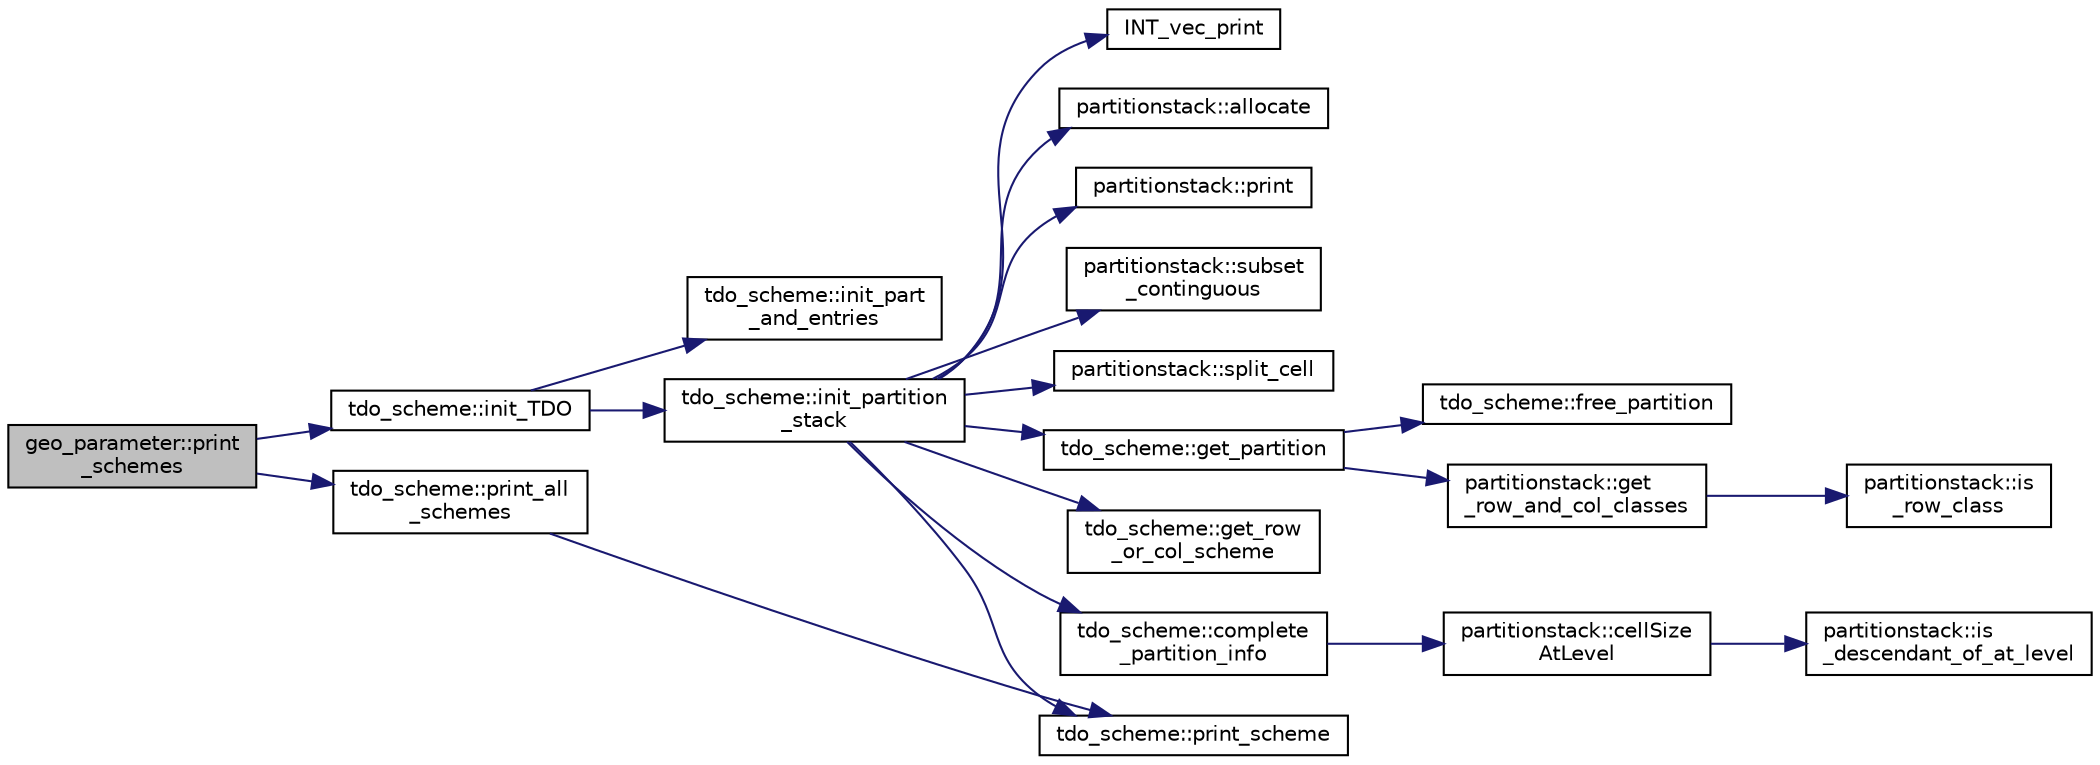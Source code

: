 digraph "geo_parameter::print_schemes"
{
  edge [fontname="Helvetica",fontsize="10",labelfontname="Helvetica",labelfontsize="10"];
  node [fontname="Helvetica",fontsize="10",shape=record];
  rankdir="LR";
  Node212 [label="geo_parameter::print\l_schemes",height=0.2,width=0.4,color="black", fillcolor="grey75", style="filled", fontcolor="black"];
  Node212 -> Node213 [color="midnightblue",fontsize="10",style="solid",fontname="Helvetica"];
  Node213 [label="tdo_scheme::init_TDO",height=0.2,width=0.4,color="black", fillcolor="white", style="filled",URL="$d7/dbc/classtdo__scheme.html#a6e96a46806b69b0dce089b38da19ddc8"];
  Node213 -> Node214 [color="midnightblue",fontsize="10",style="solid",fontname="Helvetica"];
  Node214 [label="tdo_scheme::init_part\l_and_entries",height=0.2,width=0.4,color="black", fillcolor="white", style="filled",URL="$d7/dbc/classtdo__scheme.html#ac5a97ae486a59bc883eb1ead1c6fd9b4"];
  Node213 -> Node215 [color="midnightblue",fontsize="10",style="solid",fontname="Helvetica"];
  Node215 [label="tdo_scheme::init_partition\l_stack",height=0.2,width=0.4,color="black", fillcolor="white", style="filled",URL="$d7/dbc/classtdo__scheme.html#a88ee0be1cbf7309f0c5cfe96216c4b56"];
  Node215 -> Node216 [color="midnightblue",fontsize="10",style="solid",fontname="Helvetica"];
  Node216 [label="INT_vec_print",height=0.2,width=0.4,color="black", fillcolor="white", style="filled",URL="$df/dbf/sajeeb_8_c.html#a79a5901af0b47dd0d694109543c027fe"];
  Node215 -> Node217 [color="midnightblue",fontsize="10",style="solid",fontname="Helvetica"];
  Node217 [label="partitionstack::allocate",height=0.2,width=0.4,color="black", fillcolor="white", style="filled",URL="$d3/d87/classpartitionstack.html#a8ff49c4bd001383eb1f9f0d9bbb01c05"];
  Node215 -> Node218 [color="midnightblue",fontsize="10",style="solid",fontname="Helvetica"];
  Node218 [label="partitionstack::print",height=0.2,width=0.4,color="black", fillcolor="white", style="filled",URL="$d3/d87/classpartitionstack.html#aabacee6e58ddb0d6ee46a47f714edfbb"];
  Node215 -> Node219 [color="midnightblue",fontsize="10",style="solid",fontname="Helvetica"];
  Node219 [label="partitionstack::subset\l_continguous",height=0.2,width=0.4,color="black", fillcolor="white", style="filled",URL="$d3/d87/classpartitionstack.html#a9a58475ddfa123b384ff187b290fa37c"];
  Node215 -> Node220 [color="midnightblue",fontsize="10",style="solid",fontname="Helvetica"];
  Node220 [label="partitionstack::split_cell",height=0.2,width=0.4,color="black", fillcolor="white", style="filled",URL="$d3/d87/classpartitionstack.html#aafceac783d21309e491df61254f41244"];
  Node215 -> Node221 [color="midnightblue",fontsize="10",style="solid",fontname="Helvetica"];
  Node221 [label="tdo_scheme::get_partition",height=0.2,width=0.4,color="black", fillcolor="white", style="filled",URL="$d7/dbc/classtdo__scheme.html#af6f141b86e464a6be4238b84b05a59c4"];
  Node221 -> Node222 [color="midnightblue",fontsize="10",style="solid",fontname="Helvetica"];
  Node222 [label="tdo_scheme::free_partition",height=0.2,width=0.4,color="black", fillcolor="white", style="filled",URL="$d7/dbc/classtdo__scheme.html#aea7a33fd0b9b11013f772f578f21c3fb"];
  Node221 -> Node223 [color="midnightblue",fontsize="10",style="solid",fontname="Helvetica"];
  Node223 [label="partitionstack::get\l_row_and_col_classes",height=0.2,width=0.4,color="black", fillcolor="white", style="filled",URL="$d3/d87/classpartitionstack.html#a127a6965905c3f08c50ee09a100cb465"];
  Node223 -> Node224 [color="midnightblue",fontsize="10",style="solid",fontname="Helvetica"];
  Node224 [label="partitionstack::is\l_row_class",height=0.2,width=0.4,color="black", fillcolor="white", style="filled",URL="$d3/d87/classpartitionstack.html#ad8497b40f1c327d3eb2fb2b993d88bb7"];
  Node215 -> Node225 [color="midnightblue",fontsize="10",style="solid",fontname="Helvetica"];
  Node225 [label="tdo_scheme::get_row\l_or_col_scheme",height=0.2,width=0.4,color="black", fillcolor="white", style="filled",URL="$d7/dbc/classtdo__scheme.html#a8abe612cd722a42da85178d8ff577e54"];
  Node215 -> Node226 [color="midnightblue",fontsize="10",style="solid",fontname="Helvetica"];
  Node226 [label="tdo_scheme::complete\l_partition_info",height=0.2,width=0.4,color="black", fillcolor="white", style="filled",URL="$d7/dbc/classtdo__scheme.html#a2474c22639d8963a90448ab2686ac449"];
  Node226 -> Node227 [color="midnightblue",fontsize="10",style="solid",fontname="Helvetica"];
  Node227 [label="partitionstack::cellSize\lAtLevel",height=0.2,width=0.4,color="black", fillcolor="white", style="filled",URL="$d3/d87/classpartitionstack.html#a45dbe0a5e1542ef41bf548c619da17b3"];
  Node227 -> Node228 [color="midnightblue",fontsize="10",style="solid",fontname="Helvetica"];
  Node228 [label="partitionstack::is\l_descendant_of_at_level",height=0.2,width=0.4,color="black", fillcolor="white", style="filled",URL="$d3/d87/classpartitionstack.html#a9342195487ada674e013bd207638c6e3"];
  Node215 -> Node229 [color="midnightblue",fontsize="10",style="solid",fontname="Helvetica"];
  Node229 [label="tdo_scheme::print_scheme",height=0.2,width=0.4,color="black", fillcolor="white", style="filled",URL="$d7/dbc/classtdo__scheme.html#af3d21e7abf7ef3b83d9ead5629687634"];
  Node212 -> Node230 [color="midnightblue",fontsize="10",style="solid",fontname="Helvetica"];
  Node230 [label="tdo_scheme::print_all\l_schemes",height=0.2,width=0.4,color="black", fillcolor="white", style="filled",URL="$d7/dbc/classtdo__scheme.html#af63472d1eeb3ba8f1cca5e37ebe6b769"];
  Node230 -> Node229 [color="midnightblue",fontsize="10",style="solid",fontname="Helvetica"];
}
